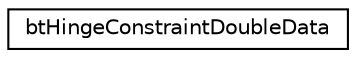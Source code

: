 digraph "Graphical Class Hierarchy"
{
  edge [fontname="Helvetica",fontsize="10",labelfontname="Helvetica",labelfontsize="10"];
  node [fontname="Helvetica",fontsize="10",shape=record];
  rankdir="LR";
  Node1 [label="btHingeConstraintDoubleData",height=0.2,width=0.4,color="black", fillcolor="white", style="filled",URL="$structbt_hinge_constraint_double_data.html",tooltip="this structure is not used, except for loading pre-2.82 .bullet files "];
}
